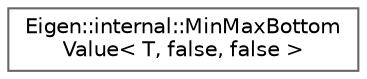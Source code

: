digraph "类继承关系图"
{
 // LATEX_PDF_SIZE
  bgcolor="transparent";
  edge [fontname=Helvetica,fontsize=10,labelfontname=Helvetica,labelfontsize=10];
  node [fontname=Helvetica,fontsize=10,shape=box,height=0.2,width=0.4];
  rankdir="LR";
  Node0 [id="Node000000",label="Eigen::internal::MinMaxBottom\lValue\< T, false, false \>",height=0.2,width=0.4,color="grey40", fillcolor="white", style="filled",URL="$struct_eigen_1_1internal_1_1_min_max_bottom_value_3_01_t_00_01false_00_01false_01_4.html",tooltip=" "];
}
